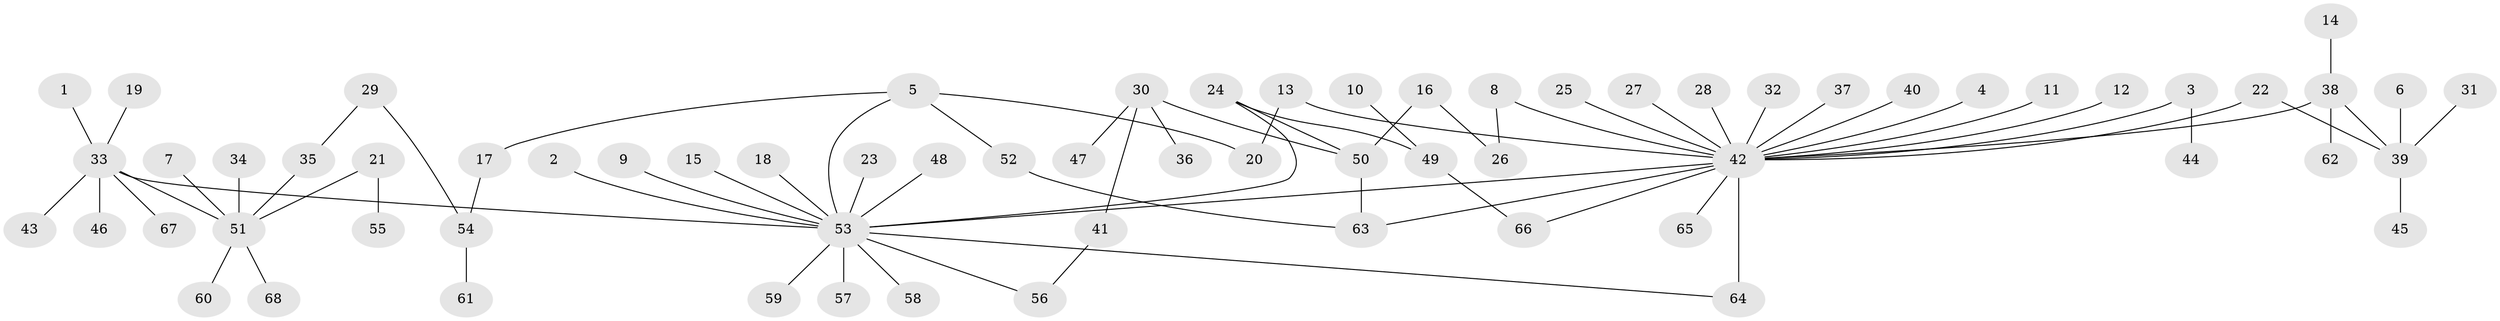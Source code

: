 // original degree distribution, {9: 0.014705882352941176, 2: 0.19852941176470587, 18: 0.007352941176470588, 5: 0.029411764705882353, 1: 0.5735294117647058, 3: 0.07352941176470588, 4: 0.08823529411764706, 22: 0.007352941176470588, 6: 0.007352941176470588}
// Generated by graph-tools (version 1.1) at 2025/01/03/09/25 03:01:46]
// undirected, 68 vertices, 76 edges
graph export_dot {
graph [start="1"]
  node [color=gray90,style=filled];
  1;
  2;
  3;
  4;
  5;
  6;
  7;
  8;
  9;
  10;
  11;
  12;
  13;
  14;
  15;
  16;
  17;
  18;
  19;
  20;
  21;
  22;
  23;
  24;
  25;
  26;
  27;
  28;
  29;
  30;
  31;
  32;
  33;
  34;
  35;
  36;
  37;
  38;
  39;
  40;
  41;
  42;
  43;
  44;
  45;
  46;
  47;
  48;
  49;
  50;
  51;
  52;
  53;
  54;
  55;
  56;
  57;
  58;
  59;
  60;
  61;
  62;
  63;
  64;
  65;
  66;
  67;
  68;
  1 -- 33 [weight=1.0];
  2 -- 53 [weight=1.0];
  3 -- 42 [weight=1.0];
  3 -- 44 [weight=1.0];
  4 -- 42 [weight=1.0];
  5 -- 17 [weight=1.0];
  5 -- 20 [weight=1.0];
  5 -- 52 [weight=1.0];
  5 -- 53 [weight=1.0];
  6 -- 39 [weight=1.0];
  7 -- 51 [weight=1.0];
  8 -- 26 [weight=1.0];
  8 -- 42 [weight=1.0];
  9 -- 53 [weight=1.0];
  10 -- 49 [weight=1.0];
  11 -- 42 [weight=1.0];
  12 -- 42 [weight=1.0];
  13 -- 20 [weight=1.0];
  13 -- 42 [weight=1.0];
  14 -- 38 [weight=1.0];
  15 -- 53 [weight=1.0];
  16 -- 26 [weight=1.0];
  16 -- 50 [weight=1.0];
  17 -- 54 [weight=1.0];
  18 -- 53 [weight=1.0];
  19 -- 33 [weight=1.0];
  21 -- 51 [weight=1.0];
  21 -- 55 [weight=1.0];
  22 -- 39 [weight=1.0];
  22 -- 42 [weight=1.0];
  23 -- 53 [weight=1.0];
  24 -- 49 [weight=1.0];
  24 -- 50 [weight=1.0];
  24 -- 53 [weight=1.0];
  25 -- 42 [weight=1.0];
  27 -- 42 [weight=1.0];
  28 -- 42 [weight=1.0];
  29 -- 35 [weight=1.0];
  29 -- 54 [weight=1.0];
  30 -- 36 [weight=1.0];
  30 -- 41 [weight=1.0];
  30 -- 47 [weight=1.0];
  30 -- 50 [weight=1.0];
  31 -- 39 [weight=1.0];
  32 -- 42 [weight=1.0];
  33 -- 43 [weight=1.0];
  33 -- 46 [weight=2.0];
  33 -- 51 [weight=1.0];
  33 -- 53 [weight=1.0];
  33 -- 67 [weight=1.0];
  34 -- 51 [weight=1.0];
  35 -- 51 [weight=1.0];
  37 -- 42 [weight=1.0];
  38 -- 39 [weight=1.0];
  38 -- 42 [weight=1.0];
  38 -- 62 [weight=1.0];
  39 -- 45 [weight=1.0];
  40 -- 42 [weight=1.0];
  41 -- 56 [weight=1.0];
  42 -- 53 [weight=1.0];
  42 -- 63 [weight=1.0];
  42 -- 64 [weight=2.0];
  42 -- 65 [weight=1.0];
  42 -- 66 [weight=1.0];
  48 -- 53 [weight=1.0];
  49 -- 66 [weight=1.0];
  50 -- 63 [weight=1.0];
  51 -- 60 [weight=1.0];
  51 -- 68 [weight=1.0];
  52 -- 63 [weight=1.0];
  53 -- 56 [weight=1.0];
  53 -- 57 [weight=1.0];
  53 -- 58 [weight=1.0];
  53 -- 59 [weight=1.0];
  53 -- 64 [weight=1.0];
  54 -- 61 [weight=1.0];
}
